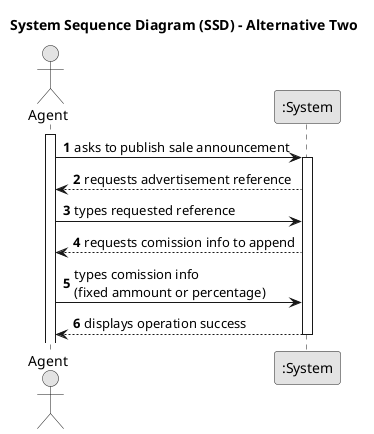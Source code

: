 @startuml
skinparam monochrome true
skinparam packageStyle rectangle
skinparam shadowing false

title System Sequence Diagram (SSD) - Alternative Two

autonumber

actor "Agent" as Agent
participant ":System" as System

activate Agent

    Agent -> System : asks to publish sale announcement
    activate System 

        System --> Agent : requests advertisement reference

        Agent -> System : types requested reference

        System --> Agent : requests comission info to append

        Agent -> System : types comission info\n(fixed ammount or percentage)

        System --> Agent : displays operation success
    deactivate System

@enduml